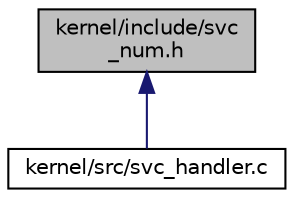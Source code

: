 digraph "kernel/include/svc_num.h"
{
 // LATEX_PDF_SIZE
  edge [fontname="Helvetica",fontsize="10",labelfontname="Helvetica",labelfontsize="10"];
  node [fontname="Helvetica",fontsize="10",shape=record];
  Node1 [label="kernel/include/svc\l_num.h",height=0.2,width=0.4,color="black", fillcolor="grey75", style="filled", fontcolor="black",tooltip="constant defines for svc calls for lab 4"];
  Node1 -> Node2 [dir="back",color="midnightblue",fontsize="10",style="solid",fontname="Helvetica"];
  Node2 [label="kernel/src/svc_handler.c",height=0.2,width=0.4,color="black", fillcolor="white", style="filled",URL="$svc__handler_8c.html",tooltip="implementation of basic and custom SVC calls"];
}
